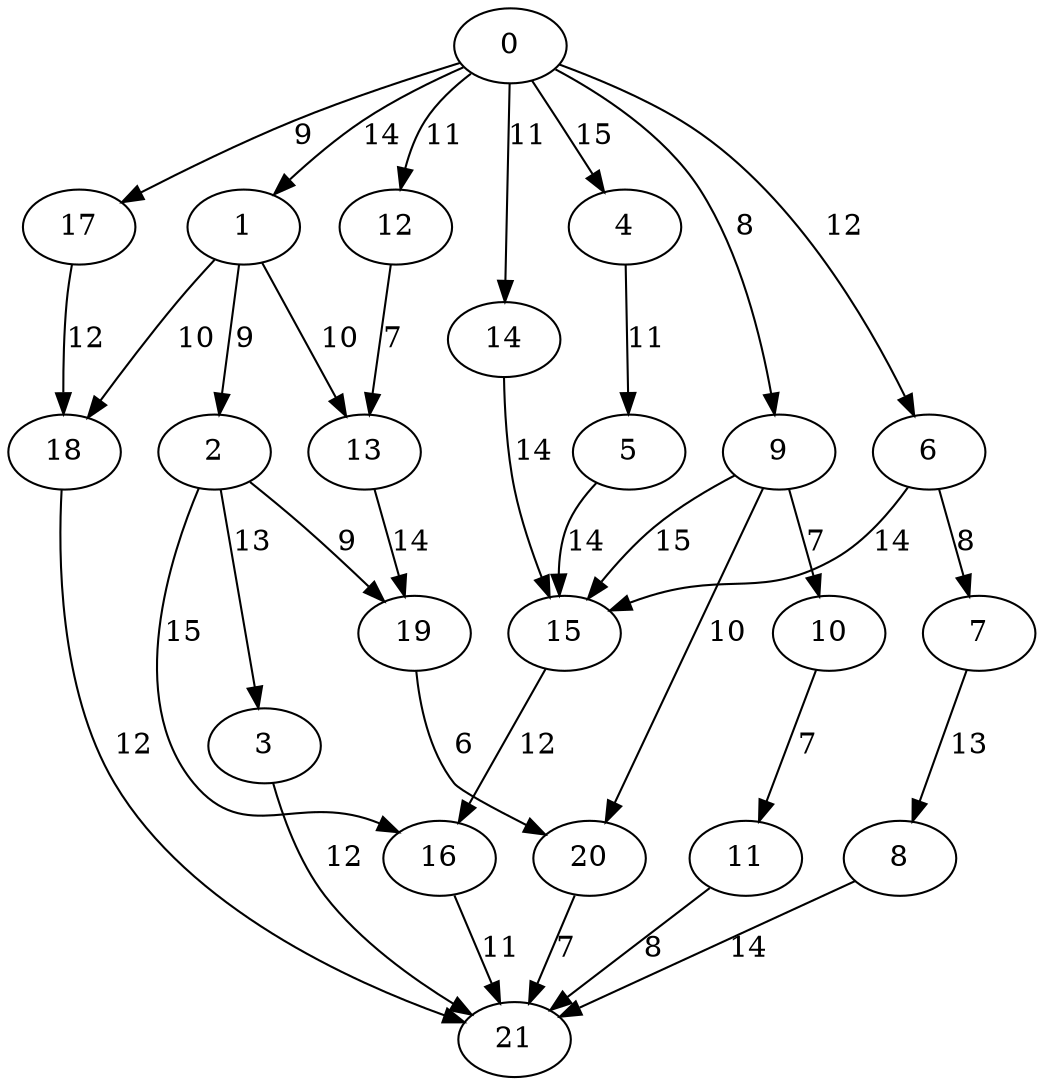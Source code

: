 digraph t20p8_1 {
0 -> 1 [ label = 14 ];
0 -> 4 [ label = 15 ];
0 -> 6 [ label = 12 ];
0 -> 9 [ label = 8 ];
0 -> 12 [ label = 11 ];
0 -> 14 [ label = 11 ];
0 -> 17 [ label = 9 ];
1 -> 2 [ label = 9 ];
1 -> 13 [ label = 10 ];
1 -> 18 [ label = 10 ];
2 -> 3 [ label = 13 ];
2 -> 16 [ label = 15 ];
2 -> 19 [ label = 9 ];
3 -> 21 [ label = 12 ];
4 -> 5 [ label = 11 ];
5 -> 15 [ label = 14 ];
6 -> 7 [ label = 8 ];
6 -> 15 [ label = 14 ];
7 -> 8 [ label = 13 ];
8 -> 21 [ label = 14 ];
9 -> 10 [ label = 7 ];
9 -> 15 [ label = 15 ];
9 -> 20 [ label = 10 ];
10 -> 11 [ label = 7 ];
11 -> 21 [ label = 8 ];
12 -> 13 [ label = 7 ];
13 -> 19 [ label = 14 ];
14 -> 15 [ label = 14 ];
15 -> 16 [ label = 12 ];
16 -> 21 [ label = 11 ];
17 -> 18 [ label = 12 ];
18 -> 21 [ label = 12 ];
19 -> 20 [ label = 6 ];
20 -> 21 [ label = 7 ];
 }

